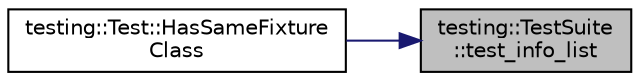 digraph "testing::TestSuite::test_info_list"
{
 // LATEX_PDF_SIZE
  bgcolor="transparent";
  edge [fontname="Helvetica",fontsize="10",labelfontname="Helvetica",labelfontsize="10"];
  node [fontname="Helvetica",fontsize="10",shape=record];
  rankdir="RL";
  Node1 [label="testing::TestSuite\l::test_info_list",height=0.2,width=0.4,color="black", fillcolor="grey75", style="filled", fontcolor="black",tooltip=" "];
  Node1 -> Node2 [dir="back",color="midnightblue",fontsize="10",style="solid",fontname="Helvetica"];
  Node2 [label="testing::Test::HasSameFixture\lClass",height=0.2,width=0.4,color="black",URL="$classtesting_1_1Test.html#ab76536a462529a457429061e209a8ee7",tooltip=" "];
}
